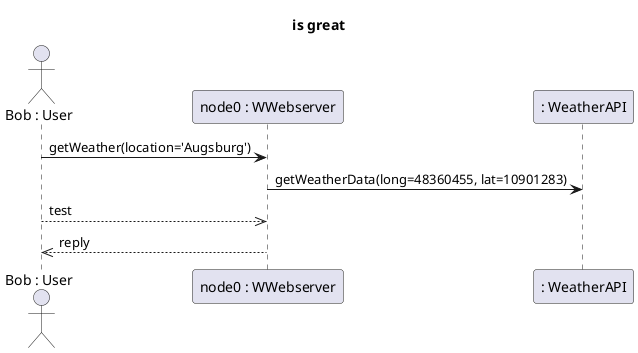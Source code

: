 @startuml
title Weather API
title is great
actor "Bob : User" as Bob
participant "node0 : WWebserver" as node0
participant ": WeatherAPI"
Bob -> node0: getWeather(location='Augsburg')
node0 -> ": WeatherAPI" : getWeatherData(long=48360455, lat=10901283)
node0 <<-- Bob: test
Bob <<-- node0: reply
@enduml